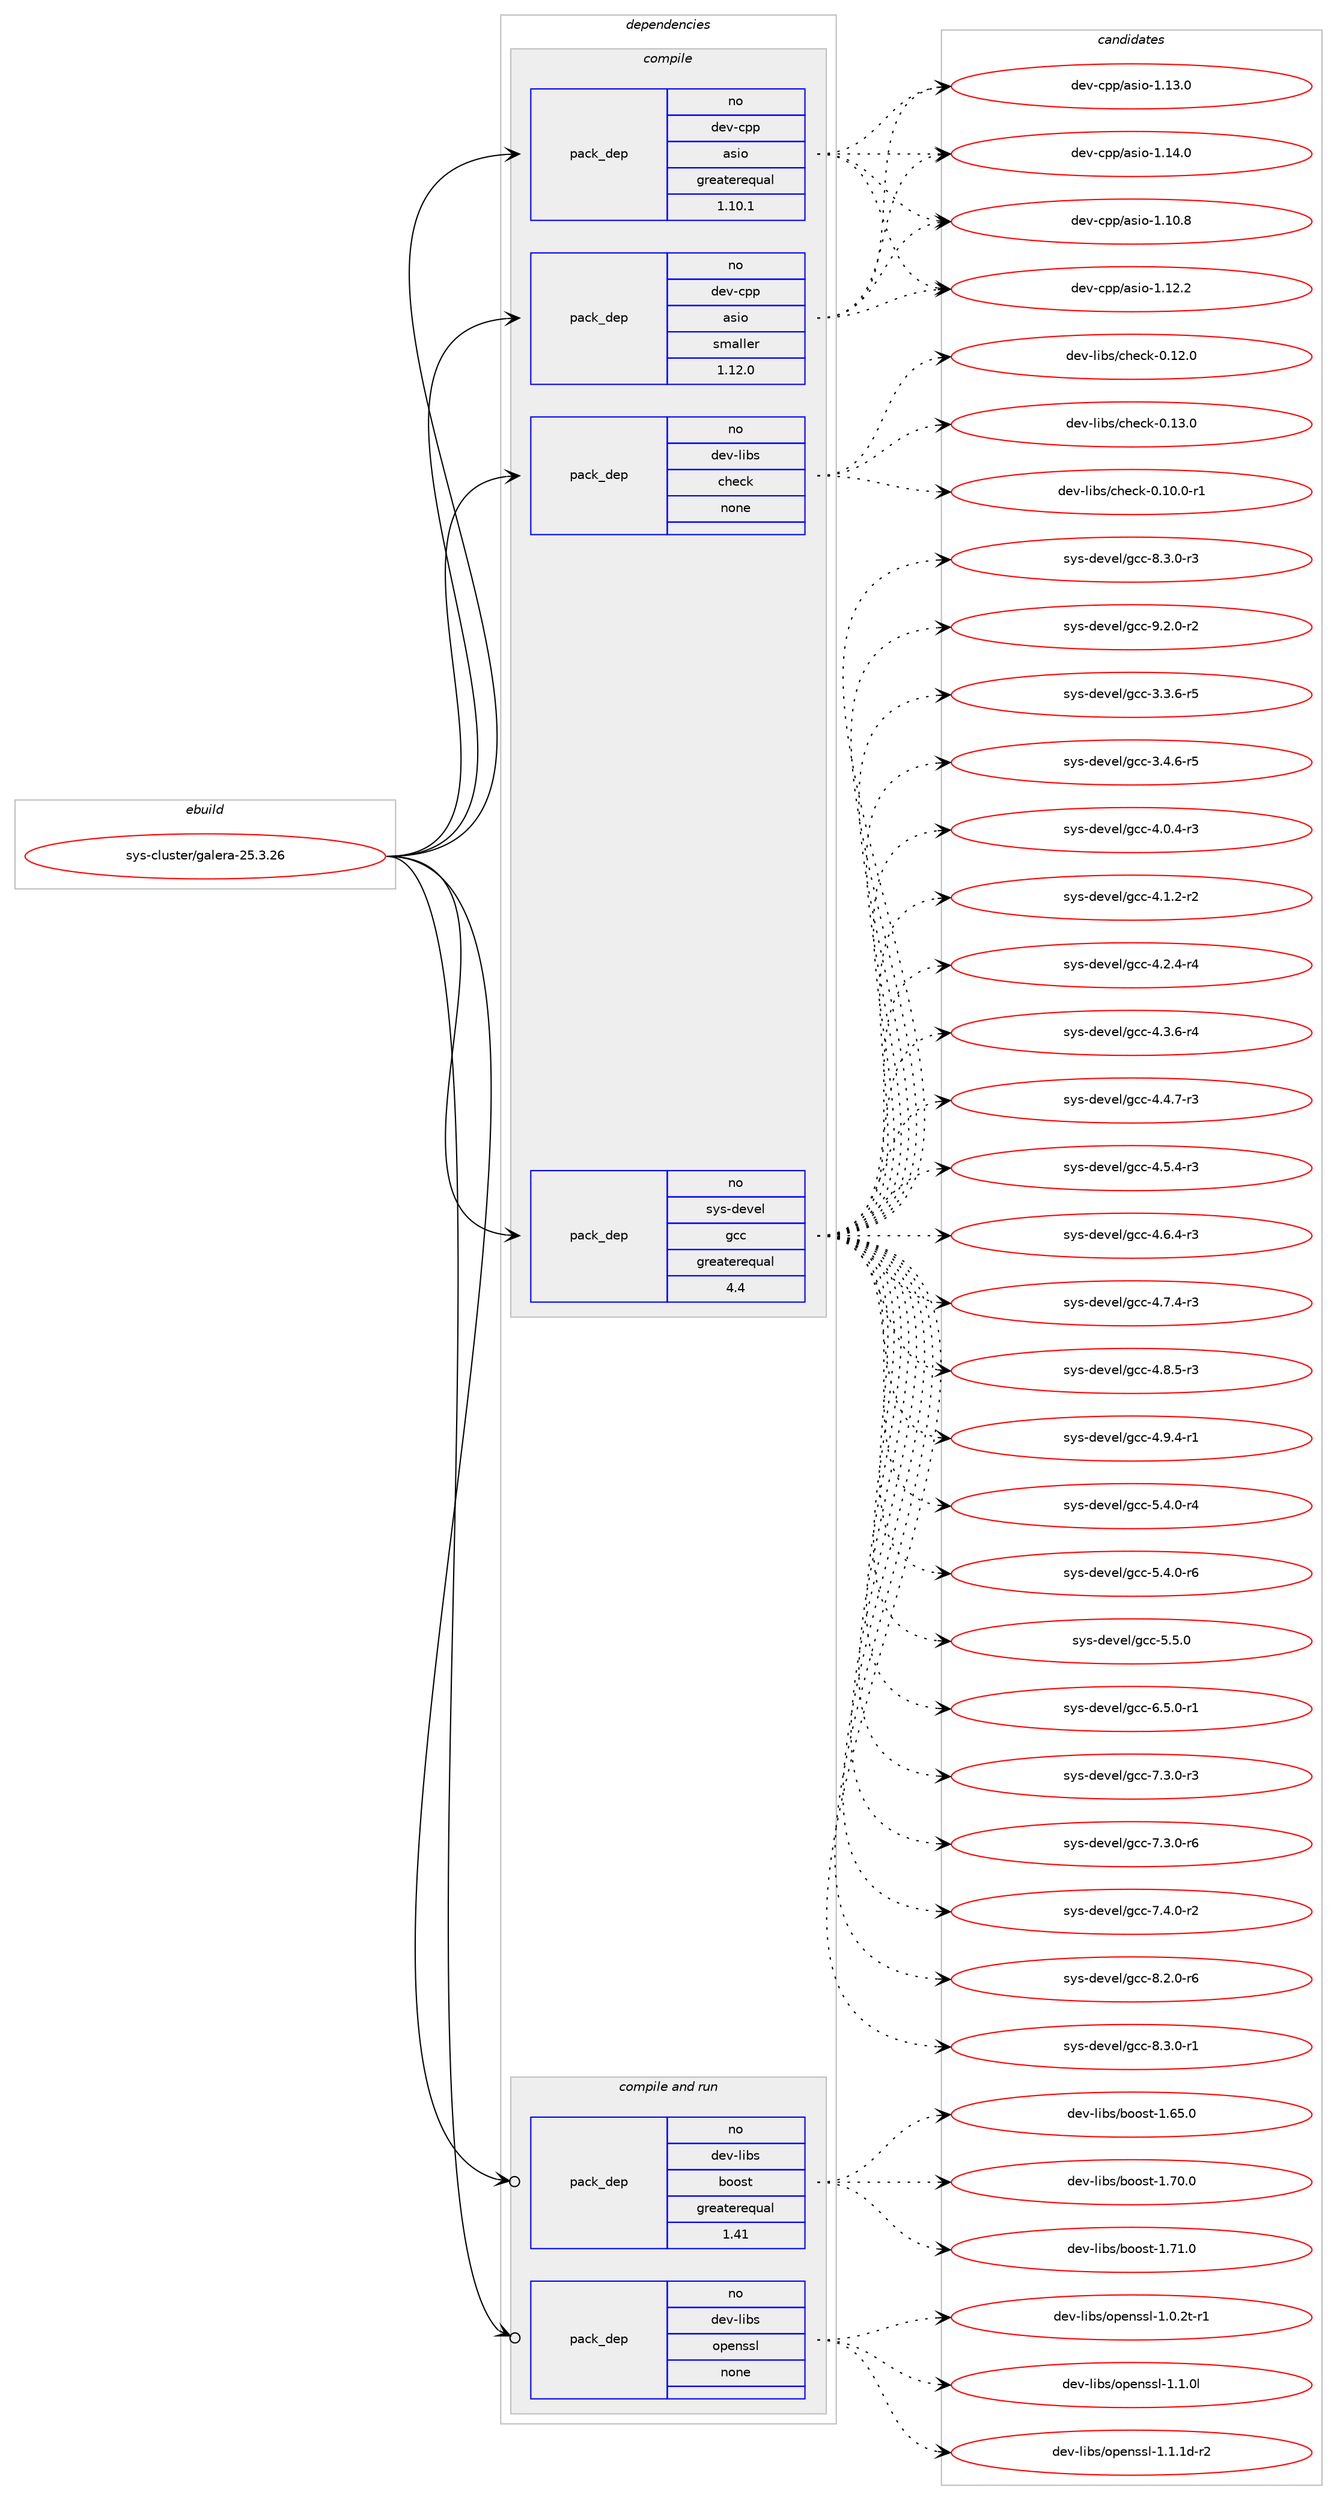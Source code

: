 digraph prolog {

# *************
# Graph options
# *************

newrank=true;
concentrate=true;
compound=true;
graph [rankdir=LR,fontname=Helvetica,fontsize=10,ranksep=1.5];#, ranksep=2.5, nodesep=0.2];
edge  [arrowhead=vee];
node  [fontname=Helvetica,fontsize=10];

# **********
# The ebuild
# **********

subgraph cluster_leftcol {
color=gray;
rank=same;
label=<<i>ebuild</i>>;
id [label="sys-cluster/galera-25.3.26", color=red, width=4, href="../sys-cluster/galera-25.3.26.svg"];
}

# ****************
# The dependencies
# ****************

subgraph cluster_midcol {
color=gray;
label=<<i>dependencies</i>>;
subgraph cluster_compile {
fillcolor="#eeeeee";
style=filled;
label=<<i>compile</i>>;
subgraph pack655482 {
dependency883753 [label=<<TABLE BORDER="0" CELLBORDER="1" CELLSPACING="0" CELLPADDING="4" WIDTH="220"><TR><TD ROWSPAN="6" CELLPADDING="30">pack_dep</TD></TR><TR><TD WIDTH="110">no</TD></TR><TR><TD>dev-cpp</TD></TR><TR><TD>asio</TD></TR><TR><TD>greaterequal</TD></TR><TR><TD>1.10.1</TD></TR></TABLE>>, shape=none, color=blue];
}
id:e -> dependency883753:w [weight=20,style="solid",arrowhead="vee"];
subgraph pack655483 {
dependency883754 [label=<<TABLE BORDER="0" CELLBORDER="1" CELLSPACING="0" CELLPADDING="4" WIDTH="220"><TR><TD ROWSPAN="6" CELLPADDING="30">pack_dep</TD></TR><TR><TD WIDTH="110">no</TD></TR><TR><TD>dev-cpp</TD></TR><TR><TD>asio</TD></TR><TR><TD>smaller</TD></TR><TR><TD>1.12.0</TD></TR></TABLE>>, shape=none, color=blue];
}
id:e -> dependency883754:w [weight=20,style="solid",arrowhead="vee"];
subgraph pack655484 {
dependency883755 [label=<<TABLE BORDER="0" CELLBORDER="1" CELLSPACING="0" CELLPADDING="4" WIDTH="220"><TR><TD ROWSPAN="6" CELLPADDING="30">pack_dep</TD></TR><TR><TD WIDTH="110">no</TD></TR><TR><TD>dev-libs</TD></TR><TR><TD>check</TD></TR><TR><TD>none</TD></TR><TR><TD></TD></TR></TABLE>>, shape=none, color=blue];
}
id:e -> dependency883755:w [weight=20,style="solid",arrowhead="vee"];
subgraph pack655485 {
dependency883756 [label=<<TABLE BORDER="0" CELLBORDER="1" CELLSPACING="0" CELLPADDING="4" WIDTH="220"><TR><TD ROWSPAN="6" CELLPADDING="30">pack_dep</TD></TR><TR><TD WIDTH="110">no</TD></TR><TR><TD>sys-devel</TD></TR><TR><TD>gcc</TD></TR><TR><TD>greaterequal</TD></TR><TR><TD>4.4</TD></TR></TABLE>>, shape=none, color=blue];
}
id:e -> dependency883756:w [weight=20,style="solid",arrowhead="vee"];
}
subgraph cluster_compileandrun {
fillcolor="#eeeeee";
style=filled;
label=<<i>compile and run</i>>;
subgraph pack655486 {
dependency883757 [label=<<TABLE BORDER="0" CELLBORDER="1" CELLSPACING="0" CELLPADDING="4" WIDTH="220"><TR><TD ROWSPAN="6" CELLPADDING="30">pack_dep</TD></TR><TR><TD WIDTH="110">no</TD></TR><TR><TD>dev-libs</TD></TR><TR><TD>boost</TD></TR><TR><TD>greaterequal</TD></TR><TR><TD>1.41</TD></TR></TABLE>>, shape=none, color=blue];
}
id:e -> dependency883757:w [weight=20,style="solid",arrowhead="odotvee"];
subgraph pack655487 {
dependency883758 [label=<<TABLE BORDER="0" CELLBORDER="1" CELLSPACING="0" CELLPADDING="4" WIDTH="220"><TR><TD ROWSPAN="6" CELLPADDING="30">pack_dep</TD></TR><TR><TD WIDTH="110">no</TD></TR><TR><TD>dev-libs</TD></TR><TR><TD>openssl</TD></TR><TR><TD>none</TD></TR><TR><TD></TD></TR></TABLE>>, shape=none, color=blue];
}
id:e -> dependency883758:w [weight=20,style="solid",arrowhead="odotvee"];
}
subgraph cluster_run {
fillcolor="#eeeeee";
style=filled;
label=<<i>run</i>>;
}
}

# **************
# The candidates
# **************

subgraph cluster_choices {
rank=same;
color=gray;
label=<<i>candidates</i>>;

subgraph choice655482 {
color=black;
nodesep=1;
choice1001011184599112112479711510511145494649484656 [label="dev-cpp/asio-1.10.8", color=red, width=4,href="../dev-cpp/asio-1.10.8.svg"];
choice1001011184599112112479711510511145494649504650 [label="dev-cpp/asio-1.12.2", color=red, width=4,href="../dev-cpp/asio-1.12.2.svg"];
choice1001011184599112112479711510511145494649514648 [label="dev-cpp/asio-1.13.0", color=red, width=4,href="../dev-cpp/asio-1.13.0.svg"];
choice1001011184599112112479711510511145494649524648 [label="dev-cpp/asio-1.14.0", color=red, width=4,href="../dev-cpp/asio-1.14.0.svg"];
dependency883753:e -> choice1001011184599112112479711510511145494649484656:w [style=dotted,weight="100"];
dependency883753:e -> choice1001011184599112112479711510511145494649504650:w [style=dotted,weight="100"];
dependency883753:e -> choice1001011184599112112479711510511145494649514648:w [style=dotted,weight="100"];
dependency883753:e -> choice1001011184599112112479711510511145494649524648:w [style=dotted,weight="100"];
}
subgraph choice655483 {
color=black;
nodesep=1;
choice1001011184599112112479711510511145494649484656 [label="dev-cpp/asio-1.10.8", color=red, width=4,href="../dev-cpp/asio-1.10.8.svg"];
choice1001011184599112112479711510511145494649504650 [label="dev-cpp/asio-1.12.2", color=red, width=4,href="../dev-cpp/asio-1.12.2.svg"];
choice1001011184599112112479711510511145494649514648 [label="dev-cpp/asio-1.13.0", color=red, width=4,href="../dev-cpp/asio-1.13.0.svg"];
choice1001011184599112112479711510511145494649524648 [label="dev-cpp/asio-1.14.0", color=red, width=4,href="../dev-cpp/asio-1.14.0.svg"];
dependency883754:e -> choice1001011184599112112479711510511145494649484656:w [style=dotted,weight="100"];
dependency883754:e -> choice1001011184599112112479711510511145494649504650:w [style=dotted,weight="100"];
dependency883754:e -> choice1001011184599112112479711510511145494649514648:w [style=dotted,weight="100"];
dependency883754:e -> choice1001011184599112112479711510511145494649524648:w [style=dotted,weight="100"];
}
subgraph choice655484 {
color=black;
nodesep=1;
choice1001011184510810598115479910410199107454846494846484511449 [label="dev-libs/check-0.10.0-r1", color=red, width=4,href="../dev-libs/check-0.10.0-r1.svg"];
choice100101118451081059811547991041019910745484649504648 [label="dev-libs/check-0.12.0", color=red, width=4,href="../dev-libs/check-0.12.0.svg"];
choice100101118451081059811547991041019910745484649514648 [label="dev-libs/check-0.13.0", color=red, width=4,href="../dev-libs/check-0.13.0.svg"];
dependency883755:e -> choice1001011184510810598115479910410199107454846494846484511449:w [style=dotted,weight="100"];
dependency883755:e -> choice100101118451081059811547991041019910745484649504648:w [style=dotted,weight="100"];
dependency883755:e -> choice100101118451081059811547991041019910745484649514648:w [style=dotted,weight="100"];
}
subgraph choice655485 {
color=black;
nodesep=1;
choice115121115451001011181011084710399994551465146544511453 [label="sys-devel/gcc-3.3.6-r5", color=red, width=4,href="../sys-devel/gcc-3.3.6-r5.svg"];
choice115121115451001011181011084710399994551465246544511453 [label="sys-devel/gcc-3.4.6-r5", color=red, width=4,href="../sys-devel/gcc-3.4.6-r5.svg"];
choice115121115451001011181011084710399994552464846524511451 [label="sys-devel/gcc-4.0.4-r3", color=red, width=4,href="../sys-devel/gcc-4.0.4-r3.svg"];
choice115121115451001011181011084710399994552464946504511450 [label="sys-devel/gcc-4.1.2-r2", color=red, width=4,href="../sys-devel/gcc-4.1.2-r2.svg"];
choice115121115451001011181011084710399994552465046524511452 [label="sys-devel/gcc-4.2.4-r4", color=red, width=4,href="../sys-devel/gcc-4.2.4-r4.svg"];
choice115121115451001011181011084710399994552465146544511452 [label="sys-devel/gcc-4.3.6-r4", color=red, width=4,href="../sys-devel/gcc-4.3.6-r4.svg"];
choice115121115451001011181011084710399994552465246554511451 [label="sys-devel/gcc-4.4.7-r3", color=red, width=4,href="../sys-devel/gcc-4.4.7-r3.svg"];
choice115121115451001011181011084710399994552465346524511451 [label="sys-devel/gcc-4.5.4-r3", color=red, width=4,href="../sys-devel/gcc-4.5.4-r3.svg"];
choice115121115451001011181011084710399994552465446524511451 [label="sys-devel/gcc-4.6.4-r3", color=red, width=4,href="../sys-devel/gcc-4.6.4-r3.svg"];
choice115121115451001011181011084710399994552465546524511451 [label="sys-devel/gcc-4.7.4-r3", color=red, width=4,href="../sys-devel/gcc-4.7.4-r3.svg"];
choice115121115451001011181011084710399994552465646534511451 [label="sys-devel/gcc-4.8.5-r3", color=red, width=4,href="../sys-devel/gcc-4.8.5-r3.svg"];
choice115121115451001011181011084710399994552465746524511449 [label="sys-devel/gcc-4.9.4-r1", color=red, width=4,href="../sys-devel/gcc-4.9.4-r1.svg"];
choice115121115451001011181011084710399994553465246484511452 [label="sys-devel/gcc-5.4.0-r4", color=red, width=4,href="../sys-devel/gcc-5.4.0-r4.svg"];
choice115121115451001011181011084710399994553465246484511454 [label="sys-devel/gcc-5.4.0-r6", color=red, width=4,href="../sys-devel/gcc-5.4.0-r6.svg"];
choice11512111545100101118101108471039999455346534648 [label="sys-devel/gcc-5.5.0", color=red, width=4,href="../sys-devel/gcc-5.5.0.svg"];
choice115121115451001011181011084710399994554465346484511449 [label="sys-devel/gcc-6.5.0-r1", color=red, width=4,href="../sys-devel/gcc-6.5.0-r1.svg"];
choice115121115451001011181011084710399994555465146484511451 [label="sys-devel/gcc-7.3.0-r3", color=red, width=4,href="../sys-devel/gcc-7.3.0-r3.svg"];
choice115121115451001011181011084710399994555465146484511454 [label="sys-devel/gcc-7.3.0-r6", color=red, width=4,href="../sys-devel/gcc-7.3.0-r6.svg"];
choice115121115451001011181011084710399994555465246484511450 [label="sys-devel/gcc-7.4.0-r2", color=red, width=4,href="../sys-devel/gcc-7.4.0-r2.svg"];
choice115121115451001011181011084710399994556465046484511454 [label="sys-devel/gcc-8.2.0-r6", color=red, width=4,href="../sys-devel/gcc-8.2.0-r6.svg"];
choice115121115451001011181011084710399994556465146484511449 [label="sys-devel/gcc-8.3.0-r1", color=red, width=4,href="../sys-devel/gcc-8.3.0-r1.svg"];
choice115121115451001011181011084710399994556465146484511451 [label="sys-devel/gcc-8.3.0-r3", color=red, width=4,href="../sys-devel/gcc-8.3.0-r3.svg"];
choice115121115451001011181011084710399994557465046484511450 [label="sys-devel/gcc-9.2.0-r2", color=red, width=4,href="../sys-devel/gcc-9.2.0-r2.svg"];
dependency883756:e -> choice115121115451001011181011084710399994551465146544511453:w [style=dotted,weight="100"];
dependency883756:e -> choice115121115451001011181011084710399994551465246544511453:w [style=dotted,weight="100"];
dependency883756:e -> choice115121115451001011181011084710399994552464846524511451:w [style=dotted,weight="100"];
dependency883756:e -> choice115121115451001011181011084710399994552464946504511450:w [style=dotted,weight="100"];
dependency883756:e -> choice115121115451001011181011084710399994552465046524511452:w [style=dotted,weight="100"];
dependency883756:e -> choice115121115451001011181011084710399994552465146544511452:w [style=dotted,weight="100"];
dependency883756:e -> choice115121115451001011181011084710399994552465246554511451:w [style=dotted,weight="100"];
dependency883756:e -> choice115121115451001011181011084710399994552465346524511451:w [style=dotted,weight="100"];
dependency883756:e -> choice115121115451001011181011084710399994552465446524511451:w [style=dotted,weight="100"];
dependency883756:e -> choice115121115451001011181011084710399994552465546524511451:w [style=dotted,weight="100"];
dependency883756:e -> choice115121115451001011181011084710399994552465646534511451:w [style=dotted,weight="100"];
dependency883756:e -> choice115121115451001011181011084710399994552465746524511449:w [style=dotted,weight="100"];
dependency883756:e -> choice115121115451001011181011084710399994553465246484511452:w [style=dotted,weight="100"];
dependency883756:e -> choice115121115451001011181011084710399994553465246484511454:w [style=dotted,weight="100"];
dependency883756:e -> choice11512111545100101118101108471039999455346534648:w [style=dotted,weight="100"];
dependency883756:e -> choice115121115451001011181011084710399994554465346484511449:w [style=dotted,weight="100"];
dependency883756:e -> choice115121115451001011181011084710399994555465146484511451:w [style=dotted,weight="100"];
dependency883756:e -> choice115121115451001011181011084710399994555465146484511454:w [style=dotted,weight="100"];
dependency883756:e -> choice115121115451001011181011084710399994555465246484511450:w [style=dotted,weight="100"];
dependency883756:e -> choice115121115451001011181011084710399994556465046484511454:w [style=dotted,weight="100"];
dependency883756:e -> choice115121115451001011181011084710399994556465146484511449:w [style=dotted,weight="100"];
dependency883756:e -> choice115121115451001011181011084710399994556465146484511451:w [style=dotted,weight="100"];
dependency883756:e -> choice115121115451001011181011084710399994557465046484511450:w [style=dotted,weight="100"];
}
subgraph choice655486 {
color=black;
nodesep=1;
choice1001011184510810598115479811111111511645494654534648 [label="dev-libs/boost-1.65.0", color=red, width=4,href="../dev-libs/boost-1.65.0.svg"];
choice1001011184510810598115479811111111511645494655484648 [label="dev-libs/boost-1.70.0", color=red, width=4,href="../dev-libs/boost-1.70.0.svg"];
choice1001011184510810598115479811111111511645494655494648 [label="dev-libs/boost-1.71.0", color=red, width=4,href="../dev-libs/boost-1.71.0.svg"];
dependency883757:e -> choice1001011184510810598115479811111111511645494654534648:w [style=dotted,weight="100"];
dependency883757:e -> choice1001011184510810598115479811111111511645494655484648:w [style=dotted,weight="100"];
dependency883757:e -> choice1001011184510810598115479811111111511645494655494648:w [style=dotted,weight="100"];
}
subgraph choice655487 {
color=black;
nodesep=1;
choice1001011184510810598115471111121011101151151084549464846501164511449 [label="dev-libs/openssl-1.0.2t-r1", color=red, width=4,href="../dev-libs/openssl-1.0.2t-r1.svg"];
choice100101118451081059811547111112101110115115108454946494648108 [label="dev-libs/openssl-1.1.0l", color=red, width=4,href="../dev-libs/openssl-1.1.0l.svg"];
choice1001011184510810598115471111121011101151151084549464946491004511450 [label="dev-libs/openssl-1.1.1d-r2", color=red, width=4,href="../dev-libs/openssl-1.1.1d-r2.svg"];
dependency883758:e -> choice1001011184510810598115471111121011101151151084549464846501164511449:w [style=dotted,weight="100"];
dependency883758:e -> choice100101118451081059811547111112101110115115108454946494648108:w [style=dotted,weight="100"];
dependency883758:e -> choice1001011184510810598115471111121011101151151084549464946491004511450:w [style=dotted,weight="100"];
}
}

}
